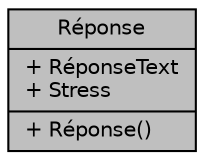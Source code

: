 digraph "Réponse"
{
 // LATEX_PDF_SIZE
  edge [fontname="Helvetica",fontsize="10",labelfontname="Helvetica",labelfontsize="10"];
  node [fontname="Helvetica",fontsize="10",shape=record];
  Node1 [label="{Réponse\n|+ RéponseText\l+ Stress\l|+ Réponse()\l}",height=0.2,width=0.4,color="black", fillcolor="grey75", style="filled", fontcolor="black",tooltip=" "];
}
